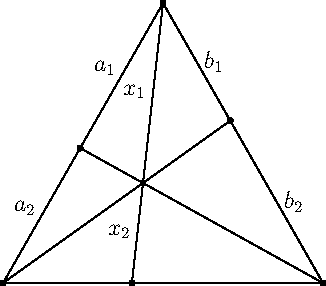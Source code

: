 // Von Aubel's First Theorem states that
// let ABC be a triangle and
// let P be a point inside ABC
// let X be intersection between AP and BC
// let Y be intersection between BP and CA
// let Z be intersection between CP and AB
// then (AP / PX) = (AZ / ZB) + (AY / YC)


import geometry;


// Define points for triangle
point A = (80.0, 140.0),
	B = (0.0, 0.0),
	C = (160.0, 0.0);


// Define and draw main triangle
triangle maintrig = triangle(A, B, C);
draw(maintrig);


// Define point inside maintrig
point P = (70.0, 50.0);


// Get intersections
point X = intersectionpoint(maintrig.BC, line(A, P));
point Y = intersectionpoint(maintrig.AC, line(B, P));
point Z = intersectionpoint(maintrig.AB, line(C, P));


// Draw segments from intersections.
draw(A--X);
draw(B--Y);
draw(C--Z);


// Label segments and mark points accordingly
label("$a_1$", A--Z);
label("$a_2$", Z--B);
label("$b_1$", A--Y, E);
label("$b_2$", Y--C, E);
label("$x_1$", A--P);
label("$x_2$", P--X);

dot(A);
dot(B);
dot(C);
dot(P);
dot(X);
dot(Y);
dot(Z);
